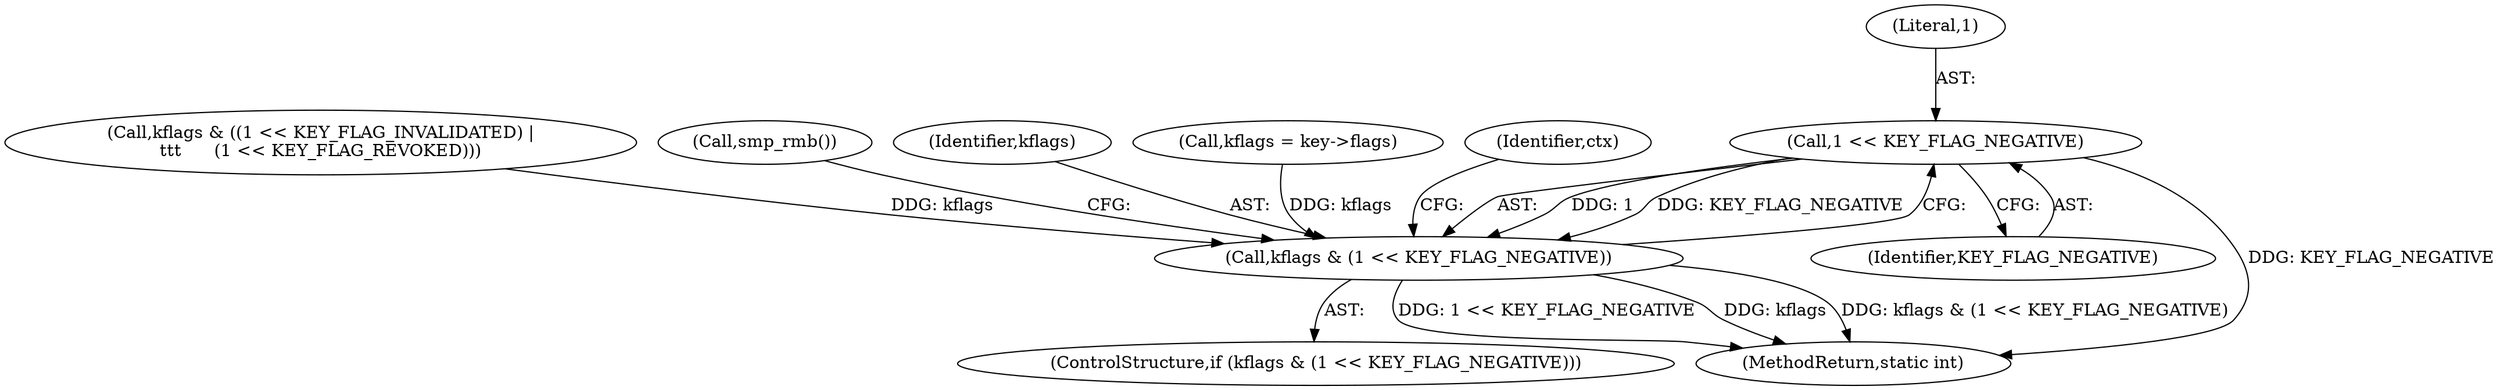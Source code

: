 digraph "1_linux_363b02dab09b3226f3bd1420dad9c72b79a42a76_11@del" {
"1000268" [label="(Call,1 << KEY_FLAG_NEGATIVE)"];
"1000266" [label="(Call,kflags & (1 << KEY_FLAG_NEGATIVE))"];
"1000265" [label="(ControlStructure,if (kflags & (1 << KEY_FLAG_NEGATIVE)))"];
"1000153" [label="(Call,kflags & ((1 << KEY_FLAG_INVALIDATED) |\n\t\t\t      (1 << KEY_FLAG_REVOKED)))"];
"1000272" [label="(Call,smp_rmb())"];
"1000267" [label="(Identifier,kflags)"];
"1000266" [label="(Call,kflags & (1 << KEY_FLAG_NEGATIVE))"];
"1000270" [label="(Identifier,KEY_FLAG_NEGATIVE)"];
"1000269" [label="(Literal,1)"];
"1000120" [label="(Call,kflags = key->flags)"];
"1000289" [label="(Identifier,ctx)"];
"1000305" [label="(MethodReturn,static int)"];
"1000268" [label="(Call,1 << KEY_FLAG_NEGATIVE)"];
"1000268" -> "1000266"  [label="AST: "];
"1000268" -> "1000270"  [label="CFG: "];
"1000269" -> "1000268"  [label="AST: "];
"1000270" -> "1000268"  [label="AST: "];
"1000266" -> "1000268"  [label="CFG: "];
"1000268" -> "1000305"  [label="DDG: KEY_FLAG_NEGATIVE"];
"1000268" -> "1000266"  [label="DDG: 1"];
"1000268" -> "1000266"  [label="DDG: KEY_FLAG_NEGATIVE"];
"1000266" -> "1000265"  [label="AST: "];
"1000267" -> "1000266"  [label="AST: "];
"1000272" -> "1000266"  [label="CFG: "];
"1000289" -> "1000266"  [label="CFG: "];
"1000266" -> "1000305"  [label="DDG: 1 << KEY_FLAG_NEGATIVE"];
"1000266" -> "1000305"  [label="DDG: kflags"];
"1000266" -> "1000305"  [label="DDG: kflags & (1 << KEY_FLAG_NEGATIVE)"];
"1000120" -> "1000266"  [label="DDG: kflags"];
"1000153" -> "1000266"  [label="DDG: kflags"];
}
